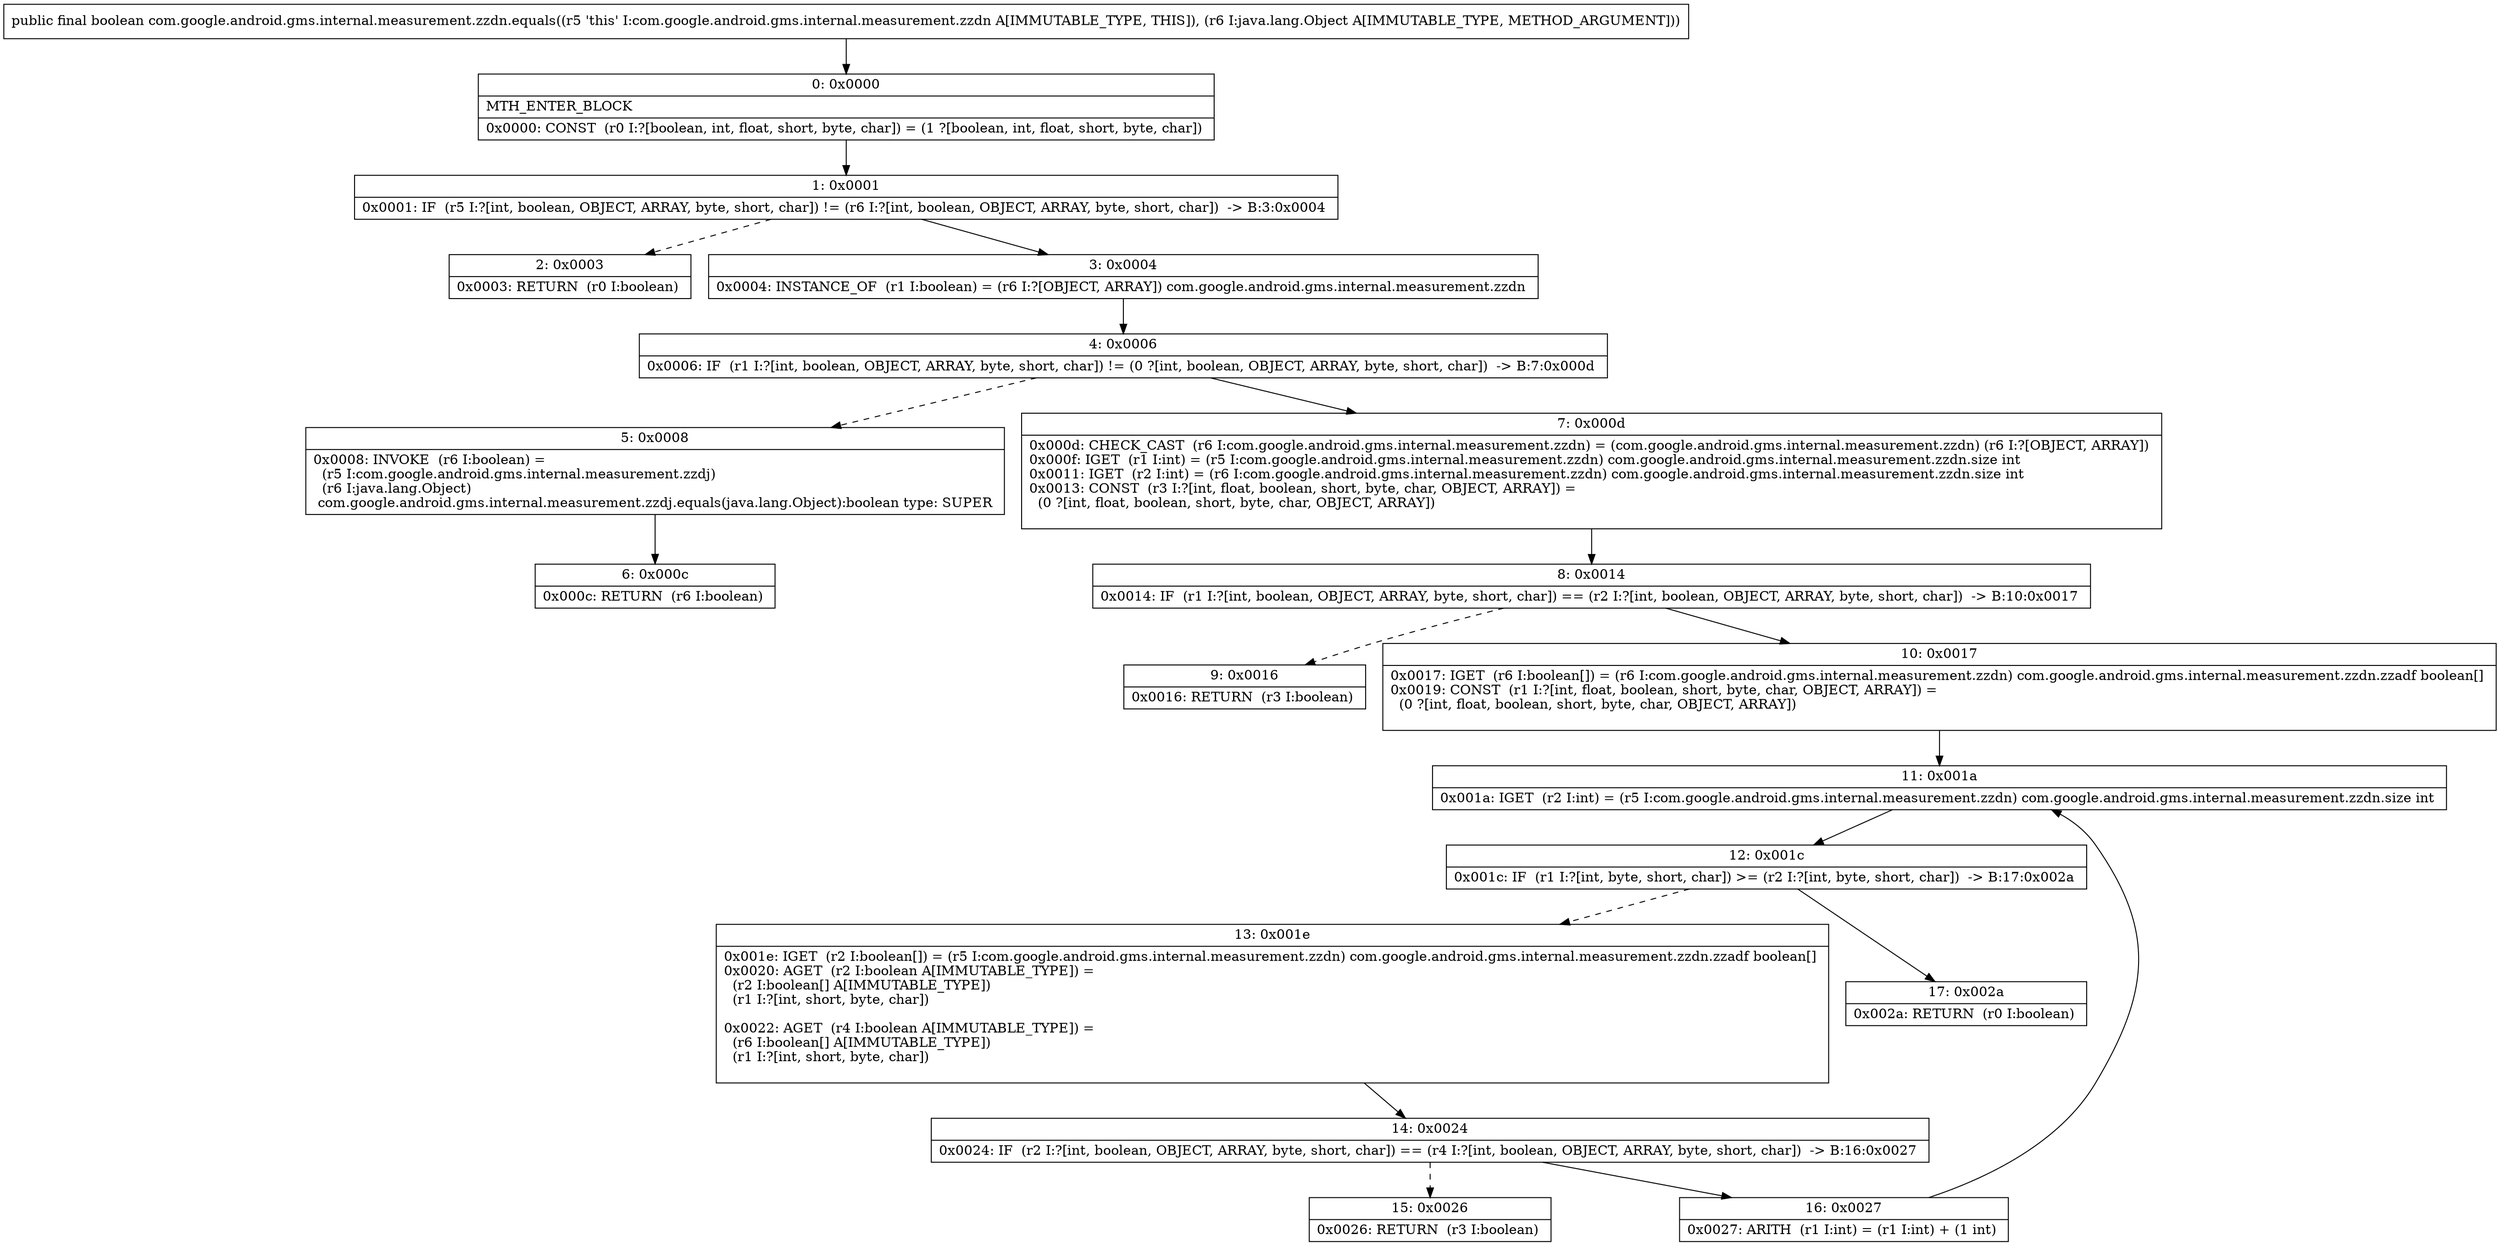 digraph "CFG forcom.google.android.gms.internal.measurement.zzdn.equals(Ljava\/lang\/Object;)Z" {
Node_0 [shape=record,label="{0\:\ 0x0000|MTH_ENTER_BLOCK\l|0x0000: CONST  (r0 I:?[boolean, int, float, short, byte, char]) = (1 ?[boolean, int, float, short, byte, char]) \l}"];
Node_1 [shape=record,label="{1\:\ 0x0001|0x0001: IF  (r5 I:?[int, boolean, OBJECT, ARRAY, byte, short, char]) != (r6 I:?[int, boolean, OBJECT, ARRAY, byte, short, char])  \-\> B:3:0x0004 \l}"];
Node_2 [shape=record,label="{2\:\ 0x0003|0x0003: RETURN  (r0 I:boolean) \l}"];
Node_3 [shape=record,label="{3\:\ 0x0004|0x0004: INSTANCE_OF  (r1 I:boolean) = (r6 I:?[OBJECT, ARRAY]) com.google.android.gms.internal.measurement.zzdn \l}"];
Node_4 [shape=record,label="{4\:\ 0x0006|0x0006: IF  (r1 I:?[int, boolean, OBJECT, ARRAY, byte, short, char]) != (0 ?[int, boolean, OBJECT, ARRAY, byte, short, char])  \-\> B:7:0x000d \l}"];
Node_5 [shape=record,label="{5\:\ 0x0008|0x0008: INVOKE  (r6 I:boolean) = \l  (r5 I:com.google.android.gms.internal.measurement.zzdj)\l  (r6 I:java.lang.Object)\l com.google.android.gms.internal.measurement.zzdj.equals(java.lang.Object):boolean type: SUPER \l}"];
Node_6 [shape=record,label="{6\:\ 0x000c|0x000c: RETURN  (r6 I:boolean) \l}"];
Node_7 [shape=record,label="{7\:\ 0x000d|0x000d: CHECK_CAST  (r6 I:com.google.android.gms.internal.measurement.zzdn) = (com.google.android.gms.internal.measurement.zzdn) (r6 I:?[OBJECT, ARRAY]) \l0x000f: IGET  (r1 I:int) = (r5 I:com.google.android.gms.internal.measurement.zzdn) com.google.android.gms.internal.measurement.zzdn.size int \l0x0011: IGET  (r2 I:int) = (r6 I:com.google.android.gms.internal.measurement.zzdn) com.google.android.gms.internal.measurement.zzdn.size int \l0x0013: CONST  (r3 I:?[int, float, boolean, short, byte, char, OBJECT, ARRAY]) = \l  (0 ?[int, float, boolean, short, byte, char, OBJECT, ARRAY])\l \l}"];
Node_8 [shape=record,label="{8\:\ 0x0014|0x0014: IF  (r1 I:?[int, boolean, OBJECT, ARRAY, byte, short, char]) == (r2 I:?[int, boolean, OBJECT, ARRAY, byte, short, char])  \-\> B:10:0x0017 \l}"];
Node_9 [shape=record,label="{9\:\ 0x0016|0x0016: RETURN  (r3 I:boolean) \l}"];
Node_10 [shape=record,label="{10\:\ 0x0017|0x0017: IGET  (r6 I:boolean[]) = (r6 I:com.google.android.gms.internal.measurement.zzdn) com.google.android.gms.internal.measurement.zzdn.zzadf boolean[] \l0x0019: CONST  (r1 I:?[int, float, boolean, short, byte, char, OBJECT, ARRAY]) = \l  (0 ?[int, float, boolean, short, byte, char, OBJECT, ARRAY])\l \l}"];
Node_11 [shape=record,label="{11\:\ 0x001a|0x001a: IGET  (r2 I:int) = (r5 I:com.google.android.gms.internal.measurement.zzdn) com.google.android.gms.internal.measurement.zzdn.size int \l}"];
Node_12 [shape=record,label="{12\:\ 0x001c|0x001c: IF  (r1 I:?[int, byte, short, char]) \>= (r2 I:?[int, byte, short, char])  \-\> B:17:0x002a \l}"];
Node_13 [shape=record,label="{13\:\ 0x001e|0x001e: IGET  (r2 I:boolean[]) = (r5 I:com.google.android.gms.internal.measurement.zzdn) com.google.android.gms.internal.measurement.zzdn.zzadf boolean[] \l0x0020: AGET  (r2 I:boolean A[IMMUTABLE_TYPE]) = \l  (r2 I:boolean[] A[IMMUTABLE_TYPE])\l  (r1 I:?[int, short, byte, char])\l \l0x0022: AGET  (r4 I:boolean A[IMMUTABLE_TYPE]) = \l  (r6 I:boolean[] A[IMMUTABLE_TYPE])\l  (r1 I:?[int, short, byte, char])\l \l}"];
Node_14 [shape=record,label="{14\:\ 0x0024|0x0024: IF  (r2 I:?[int, boolean, OBJECT, ARRAY, byte, short, char]) == (r4 I:?[int, boolean, OBJECT, ARRAY, byte, short, char])  \-\> B:16:0x0027 \l}"];
Node_15 [shape=record,label="{15\:\ 0x0026|0x0026: RETURN  (r3 I:boolean) \l}"];
Node_16 [shape=record,label="{16\:\ 0x0027|0x0027: ARITH  (r1 I:int) = (r1 I:int) + (1 int) \l}"];
Node_17 [shape=record,label="{17\:\ 0x002a|0x002a: RETURN  (r0 I:boolean) \l}"];
MethodNode[shape=record,label="{public final boolean com.google.android.gms.internal.measurement.zzdn.equals((r5 'this' I:com.google.android.gms.internal.measurement.zzdn A[IMMUTABLE_TYPE, THIS]), (r6 I:java.lang.Object A[IMMUTABLE_TYPE, METHOD_ARGUMENT])) }"];
MethodNode -> Node_0;
Node_0 -> Node_1;
Node_1 -> Node_2[style=dashed];
Node_1 -> Node_3;
Node_3 -> Node_4;
Node_4 -> Node_5[style=dashed];
Node_4 -> Node_7;
Node_5 -> Node_6;
Node_7 -> Node_8;
Node_8 -> Node_9[style=dashed];
Node_8 -> Node_10;
Node_10 -> Node_11;
Node_11 -> Node_12;
Node_12 -> Node_13[style=dashed];
Node_12 -> Node_17;
Node_13 -> Node_14;
Node_14 -> Node_15[style=dashed];
Node_14 -> Node_16;
Node_16 -> Node_11;
}

